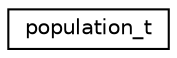 digraph "Graphical Class Hierarchy"
{
 // LATEX_PDF_SIZE
  edge [fontname="Helvetica",fontsize="10",labelfontname="Helvetica",labelfontsize="10"];
  node [fontname="Helvetica",fontsize="10",shape=record];
  rankdir="LR";
  Node0 [label="population_t",height=0.2,width=0.4,color="black", fillcolor="white", style="filled",URL="$structpopulation__t.html",tooltip=" "];
}
